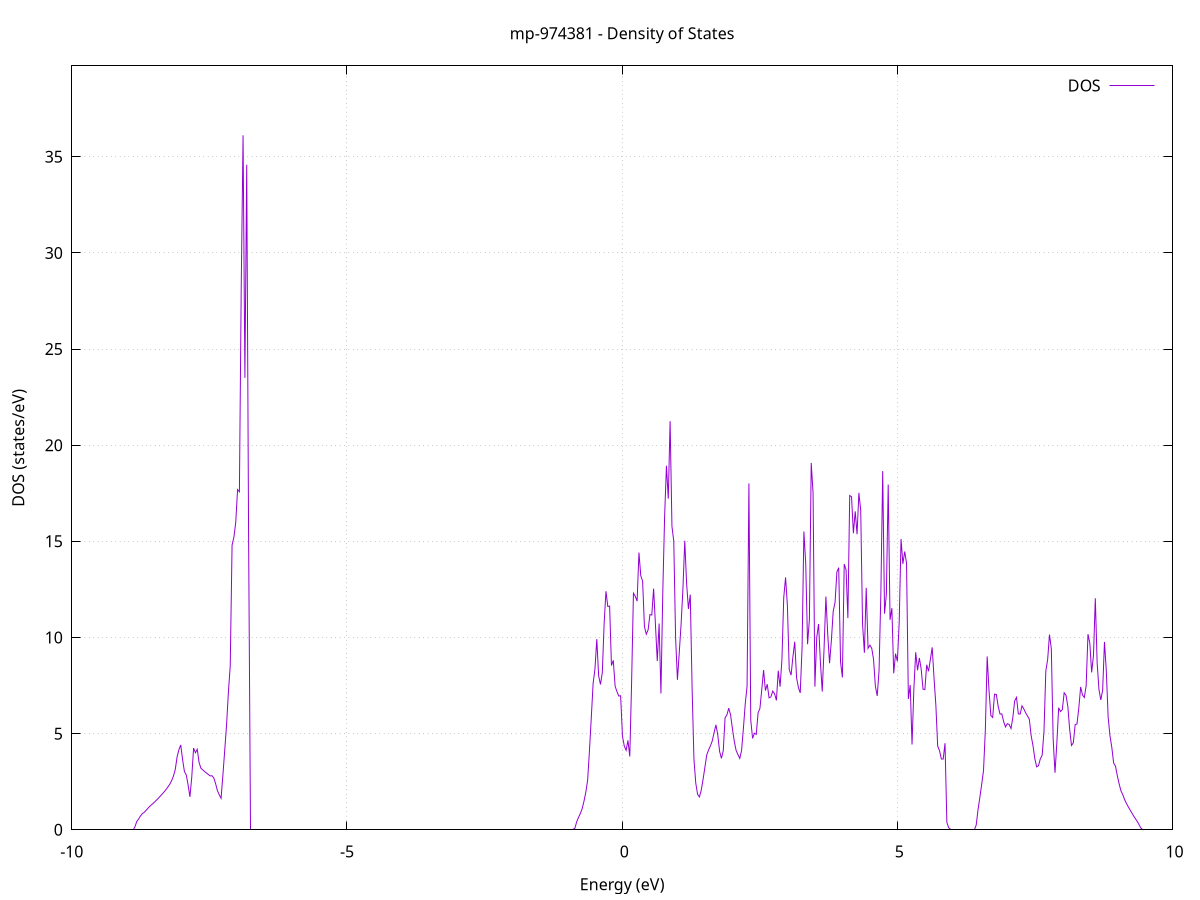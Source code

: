 set title 'mp-974381 - Density of States'
set xlabel 'Energy (eV)'
set ylabel 'DOS (states/eV)'
set grid
set xrange [-10:10]
set yrange [0:39.729]
set xzeroaxis lt -1
set terminal png size 800,600
set output 'mp-974381_dos_gnuplot.png'
plot '-' using 1:2 with lines title 'DOS'
-43.553200 0.000000
-43.519900 0.000000
-43.486600 0.000000
-43.453300 0.000000
-43.420000 0.000000
-43.386700 0.000000
-43.353400 0.000000
-43.320100 0.000000
-43.286700 0.000000
-43.253400 0.000000
-43.220100 0.000000
-43.186800 0.000000
-43.153500 0.000000
-43.120200 0.000000
-43.086900 0.000000
-43.053600 0.000000
-43.020300 0.000000
-42.987000 0.000000
-42.953700 0.000000
-42.920400 0.000000
-42.887100 0.000000
-42.853800 0.000000
-42.820500 0.000000
-42.787200 0.000000
-42.753900 0.000000
-42.720600 0.000000
-42.687300 0.000000
-42.654000 0.000000
-42.620700 0.000000
-42.587400 0.000000
-42.554100 0.000000
-42.520800 0.000000
-42.487500 0.000000
-42.454200 0.000000
-42.420900 0.000000
-42.387600 0.000000
-42.354300 0.000000
-42.321000 0.000000
-42.287700 0.000000
-42.254400 0.000000
-42.221100 0.000000
-42.187800 0.000000
-42.154500 0.000000
-42.121200 0.000000
-42.087900 0.000000
-42.054600 0.000000
-42.021300 0.000000
-41.988000 0.000000
-41.954700 0.000000
-41.921400 0.000000
-41.888100 0.000000
-41.854800 0.000000
-41.821500 0.000000
-41.788200 0.000000
-41.754900 0.000000
-41.721600 0.000000
-41.688300 0.000000
-41.655000 0.000000
-41.621700 0.000000
-41.588400 0.000000
-41.555100 0.000000
-41.521800 0.000000
-41.488500 0.000000
-41.455100 0.000000
-41.421800 0.000000
-41.388500 0.000000
-41.355200 0.000000
-41.321900 0.000000
-41.288600 0.000000
-41.255300 0.000000
-41.222000 0.000000
-41.188700 0.000000
-41.155400 0.000000
-41.122100 0.000000
-41.088800 0.000000
-41.055500 0.000000
-41.022200 0.000000
-40.988900 0.000000
-40.955600 0.000000
-40.922300 0.000000
-40.889000 0.000000
-40.855700 0.000000
-40.822400 0.000000
-40.789100 0.000000
-40.755800 0.000000
-40.722500 0.000000
-40.689200 0.000000
-40.655900 0.000000
-40.622600 0.000000
-40.589300 0.000000
-40.556000 0.000000
-40.522700 763.088700
-40.489400 0.000000
-40.456100 0.000000
-40.422800 0.000000
-40.389500 0.000000
-40.356200 0.000000
-40.322900 0.000000
-40.289600 0.000000
-40.256300 0.000000
-40.223000 0.000000
-40.189700 0.000000
-40.156400 0.000000
-40.123100 0.000000
-40.089800 0.000000
-40.056500 0.000000
-40.023200 0.000000
-39.989900 0.000000
-39.956600 0.000000
-39.923300 0.000000
-39.890000 0.000000
-39.856700 0.000000
-39.823400 0.000000
-39.790100 0.000000
-39.756800 0.000000
-39.723500 0.000000
-39.690200 0.000000
-39.656900 0.000000
-39.623500 0.000000
-39.590200 0.000000
-39.556900 0.000000
-39.523600 0.000000
-39.490300 0.000000
-39.457000 0.000000
-39.423700 0.000000
-39.390400 0.000000
-39.357100 0.000000
-39.323800 0.000000
-39.290500 0.000000
-39.257200 0.000000
-39.223900 0.000000
-39.190600 0.000000
-39.157300 0.000000
-39.124000 0.000000
-39.090700 0.000000
-39.057400 0.000000
-39.024100 0.000000
-38.990800 0.000000
-38.957500 0.000000
-38.924200 0.000000
-38.890900 0.000000
-38.857600 0.000000
-38.824300 0.000000
-38.791000 0.000000
-38.757700 0.000000
-38.724400 0.000000
-38.691100 0.000000
-38.657800 0.000000
-38.624500 0.000000
-38.591200 0.000000
-38.557900 0.000000
-38.524600 0.000000
-38.491300 0.000000
-38.458000 0.000000
-38.424700 0.000000
-38.391400 0.000000
-38.358100 0.000000
-38.324800 0.000000
-38.291500 0.000000
-38.258200 0.000000
-38.224900 0.000000
-38.191600 0.000000
-38.158300 0.000000
-38.125000 0.000000
-38.091700 0.000000
-38.058400 0.000000
-38.025100 0.000000
-37.991800 0.000000
-37.958500 0.000000
-37.925200 0.000000
-37.891900 0.000000
-37.858600 0.000000
-37.825200 0.000000
-37.791900 0.000000
-37.758600 0.000000
-37.725300 0.000000
-37.692000 0.000000
-37.658700 0.000000
-37.625400 0.000000
-37.592100 0.000000
-37.558800 0.000000
-37.525500 0.000000
-37.492200 0.000000
-37.458900 0.000000
-37.425600 0.000000
-37.392300 0.000000
-37.359000 0.000000
-37.325700 0.000000
-37.292400 0.000000
-37.259100 0.000000
-37.225800 0.000000
-37.192500 0.000000
-37.159200 0.000000
-37.125900 0.000000
-37.092600 0.000000
-37.059300 0.000000
-37.026000 0.000000
-36.992700 0.000000
-36.959400 0.000000
-36.926100 0.000000
-36.892800 0.000000
-36.859500 0.000000
-36.826200 0.000000
-36.792900 0.000000
-36.759600 0.000000
-36.726300 0.000000
-36.693000 0.000000
-36.659700 0.000000
-36.626400 0.000000
-36.593100 0.000000
-36.559800 0.000000
-36.526500 0.000000
-36.493200 0.000000
-36.459900 0.000000
-36.426600 0.000000
-36.393300 0.000000
-36.360000 0.000000
-36.326700 0.000000
-36.293400 0.000000
-36.260100 0.000000
-36.226800 0.000000
-36.193500 0.000000
-36.160200 0.000000
-36.126900 0.000000
-36.093600 0.000000
-36.060300 0.000000
-36.027000 0.000000
-35.993600 0.000000
-35.960300 0.000000
-35.927000 0.000000
-35.893700 0.000000
-35.860400 0.000000
-35.827100 0.000000
-35.793800 0.000000
-35.760500 0.000000
-35.727200 0.000000
-35.693900 0.000000
-35.660600 0.000000
-35.627300 0.000000
-35.594000 0.000000
-35.560700 0.000000
-35.527400 0.000000
-35.494100 0.000000
-35.460800 0.000000
-35.427500 0.000000
-35.394200 0.000000
-35.360900 0.000000
-35.327600 0.000000
-35.294300 0.000000
-35.261000 0.000000
-35.227700 0.000000
-35.194400 0.000000
-35.161100 0.000000
-35.127800 0.000000
-35.094500 0.000000
-35.061200 0.000000
-35.027900 0.000000
-34.994600 0.000000
-34.961300 0.000000
-34.928000 0.000000
-34.894700 0.000000
-34.861400 0.000000
-34.828100 0.000000
-34.794800 0.000000
-34.761500 0.000000
-34.728200 0.000000
-34.694900 0.000000
-34.661600 0.000000
-34.628300 0.000000
-34.595000 0.000000
-34.561700 0.000000
-34.528400 0.000000
-34.495100 0.000000
-34.461800 0.000000
-34.428500 0.000000
-34.395200 0.000000
-34.361900 0.000000
-34.328600 0.000000
-34.295300 0.000000
-34.262000 0.000000
-34.228700 0.000000
-34.195400 0.000000
-34.162000 0.000000
-34.128700 0.000000
-34.095400 0.000000
-34.062100 0.000000
-34.028800 0.000000
-33.995500 0.000000
-33.962200 0.000000
-33.928900 0.000000
-33.895600 0.000000
-33.862300 0.000000
-33.829000 0.000000
-33.795700 0.000000
-33.762400 0.000000
-33.729100 0.000000
-33.695800 0.000000
-33.662500 0.000000
-33.629200 0.000000
-33.595900 0.000000
-33.562600 0.000000
-33.529300 0.000000
-33.496000 0.000000
-33.462700 0.000000
-33.429400 0.000000
-33.396100 0.000000
-33.362800 0.000000
-33.329500 0.000000
-33.296200 0.000000
-33.262900 0.000000
-33.229600 0.000000
-33.196300 0.000000
-33.163000 0.000000
-33.129700 0.000000
-33.096400 0.000000
-33.063100 0.000000
-33.029800 0.000000
-32.996500 0.000000
-32.963200 0.000000
-32.929900 0.000000
-32.896600 0.000000
-32.863300 0.000000
-32.830000 0.000000
-32.796700 0.000000
-32.763400 0.000000
-32.730100 0.000000
-32.696800 0.000000
-32.663500 0.000000
-32.630200 0.000000
-32.596900 0.000000
-32.563600 0.000000
-32.530300 0.000000
-32.497000 0.000000
-32.463700 0.000000
-32.430400 0.000000
-32.397100 0.000000
-32.363800 0.000000
-32.330400 0.000000
-32.297100 0.000000
-32.263800 0.000000
-32.230500 0.000000
-32.197200 0.000000
-32.163900 0.000000
-32.130600 0.000000
-32.097300 0.000000
-32.064000 0.000000
-32.030700 0.000000
-31.997400 0.000000
-31.964100 0.000000
-31.930800 0.000000
-31.897500 0.000000
-31.864200 0.000000
-31.830900 0.000000
-31.797600 0.000000
-31.764300 0.000000
-31.731000 0.000000
-31.697700 0.000000
-31.664400 0.000000
-31.631100 0.000000
-31.597800 0.000000
-31.564500 0.000000
-31.531200 0.000000
-31.497900 0.000000
-31.464600 0.000000
-31.431300 0.000000
-31.398000 0.000000
-31.364700 0.000000
-31.331400 0.000000
-31.298100 0.000000
-31.264800 0.000000
-31.231500 0.000000
-31.198200 0.000000
-31.164900 0.000000
-31.131600 0.000000
-31.098300 0.000000
-31.065000 0.000000
-31.031700 0.000000
-30.998400 0.000000
-30.965100 0.000000
-30.931800 0.000000
-30.898500 0.000000
-30.865200 0.000000
-30.831900 0.000000
-30.798600 0.000000
-30.765300 0.000000
-30.732000 0.000000
-30.698700 0.000000
-30.665400 0.000000
-30.632100 0.000000
-30.598800 0.000000
-30.565500 0.000000
-30.532200 0.000000
-30.498800 0.000000
-30.465500 0.000000
-30.432200 0.000000
-30.398900 0.000000
-30.365600 0.000000
-30.332300 0.000000
-30.299000 0.000000
-30.265700 0.000000
-30.232400 0.000000
-30.199100 0.000000
-30.165800 0.000000
-30.132500 0.000000
-30.099200 0.000000
-30.065900 0.000000
-30.032600 0.000000
-29.999300 0.000000
-29.966000 0.000000
-29.932700 0.000000
-29.899400 0.000000
-29.866100 0.000000
-29.832800 0.000000
-29.799500 0.000000
-29.766200 0.000000
-29.732900 0.000000
-29.699600 0.000000
-29.666300 0.000000
-29.633000 0.000000
-29.599700 0.000000
-29.566400 0.000000
-29.533100 0.000000
-29.499800 0.000000
-29.466500 0.000000
-29.433200 0.000000
-29.399900 0.000000
-29.366600 0.000000
-29.333300 0.000000
-29.300000 0.000000
-29.266700 0.000000
-29.233400 0.000000
-29.200100 0.000000
-29.166800 0.000000
-29.133500 0.000000
-29.100200 0.000000
-29.066900 0.000000
-29.033600 0.000000
-29.000300 0.000000
-28.967000 0.000000
-28.933700 0.000000
-28.900400 0.000000
-28.867100 0.000000
-28.833800 0.000000
-28.800500 0.000000
-28.767200 0.000000
-28.733900 0.000000
-28.700500 0.000000
-28.667200 0.000000
-28.633900 0.000000
-28.600600 0.000000
-28.567300 0.000000
-28.534000 0.000000
-28.500700 0.000000
-28.467400 0.000000
-28.434100 0.000000
-28.400800 0.000000
-28.367500 0.000000
-28.334200 0.000000
-28.300900 0.000000
-28.267600 0.000000
-28.234300 0.000000
-28.201000 0.000000
-28.167700 0.000000
-28.134400 0.000000
-28.101100 0.000000
-28.067800 0.000000
-28.034500 0.000000
-28.001200 0.000000
-27.967900 0.000000
-27.934600 0.000000
-27.901300 0.000000
-27.868000 0.000000
-27.834700 0.000000
-27.801400 0.000000
-27.768100 0.000000
-27.734800 0.000000
-27.701500 0.000000
-27.668200 0.000000
-27.634900 0.000000
-27.601600 0.000000
-27.568300 0.000000
-27.535000 0.000000
-27.501700 0.000000
-27.468400 0.000000
-27.435100 0.000000
-27.401800 0.000000
-27.368500 0.000000
-27.335200 0.000000
-27.301900 0.000000
-27.268600 0.000000
-27.235300 0.000000
-27.202000 0.000000
-27.168700 0.000000
-27.135400 0.000000
-27.102100 0.000000
-27.068800 0.000000
-27.035500 0.000000
-27.002200 0.000000
-26.968900 0.000000
-26.935600 0.000000
-26.902300 0.000000
-26.868900 0.000000
-26.835600 0.000000
-26.802300 0.000000
-26.769000 0.000000
-26.735700 0.000000
-26.702400 0.000000
-26.669100 0.000000
-26.635800 0.000000
-26.602500 0.000000
-26.569200 0.000000
-26.535900 0.000000
-26.502600 0.000000
-26.469300 0.000000
-26.436000 0.000000
-26.402700 0.000000
-26.369400 0.000000
-26.336100 0.000000
-26.302800 0.000000
-26.269500 0.000000
-26.236200 0.000000
-26.202900 0.000000
-26.169600 0.000000
-26.136300 0.000000
-26.103000 0.000000
-26.069700 0.000000
-26.036400 0.000000
-26.003100 0.000000
-25.969800 0.000000
-25.936500 0.000000
-25.903200 0.000000
-25.869900 0.000000
-25.836600 0.000000
-25.803300 0.000000
-25.770000 0.000000
-25.736700 0.000000
-25.703400 0.000000
-25.670100 0.000000
-25.636800 0.000000
-25.603500 0.000000
-25.570200 0.000000
-25.536900 0.000000
-25.503600 0.000000
-25.470300 0.000000
-25.437000 0.000000
-25.403700 0.000000
-25.370400 0.000000
-25.337100 0.000000
-25.303800 0.000000
-25.270500 0.000000
-25.237200 0.000000
-25.203900 0.000000
-25.170600 0.000000
-25.137300 0.000000
-25.104000 0.000000
-25.070700 0.000000
-25.037300 0.000000
-25.004000 0.000000
-24.970700 0.000000
-24.937400 0.000000
-24.904100 0.000000
-24.870800 0.000000
-24.837500 0.000000
-24.804200 0.000000
-24.770900 0.000000
-24.737600 0.000000
-24.704300 0.000000
-24.671000 0.000000
-24.637700 0.000000
-24.604400 0.000000
-24.571100 0.000000
-24.537800 0.000000
-24.504500 0.000000
-24.471200 0.000000
-24.437900 0.000000
-24.404600 0.000000
-24.371300 0.000000
-24.338000 0.000000
-24.304700 0.000000
-24.271400 0.000000
-24.238100 0.000000
-24.204800 0.000000
-24.171500 0.000000
-24.138200 0.000000
-24.104900 0.000000
-24.071600 0.000000
-24.038300 0.000000
-24.005000 0.000000
-23.971700 0.000000
-23.938400 0.000000
-23.905100 0.000000
-23.871800 0.000000
-23.838500 0.000000
-23.805200 0.000000
-23.771900 0.000000
-23.738600 0.000000
-23.705300 0.000000
-23.672000 0.000000
-23.638700 0.000000
-23.605400 0.000000
-23.572100 0.000000
-23.538800 0.000000
-23.505500 0.000000
-23.472200 0.000000
-23.438900 0.000000
-23.405600 0.000000
-23.372300 0.000000
-23.339000 0.000000
-23.305700 0.000000
-23.272400 0.000000
-23.239100 0.000000
-23.205700 0.000000
-23.172400 0.000000
-23.139100 0.000000
-23.105800 0.000000
-23.072500 0.000000
-23.039200 0.000000
-23.005900 0.000000
-22.972600 0.000000
-22.939300 0.000000
-22.906000 0.000000
-22.872700 0.000000
-22.839400 0.000000
-22.806100 0.000000
-22.772800 0.000000
-22.739500 0.000000
-22.706200 0.000000
-22.672900 0.000000
-22.639600 0.000000
-22.606300 0.000000
-22.573000 0.000000
-22.539700 0.000000
-22.506400 0.000000
-22.473100 0.000000
-22.439800 0.000000
-22.406500 0.000000
-22.373200 0.000000
-22.339900 0.000000
-22.306600 0.000000
-22.273300 0.000000
-22.240000 0.000000
-22.206700 0.000000
-22.173400 0.000000
-22.140100 0.000000
-22.106800 0.000000
-22.073500 0.000000
-22.040200 0.000000
-22.006900 0.000000
-21.973600 0.000000
-21.940300 0.000000
-21.907000 0.000000
-21.873700 0.000000
-21.840400 0.000000
-21.807100 0.000000
-21.773800 0.000000
-21.740500 0.000000
-21.707200 0.000000
-21.673900 0.000000
-21.640600 0.000000
-21.607300 0.000000
-21.574000 0.000000
-21.540700 0.000000
-21.507400 0.000000
-21.474100 0.000000
-21.440800 0.000000
-21.407500 0.000000
-21.374100 0.000000
-21.340800 0.000000
-21.307500 0.000000
-21.274200 0.000000
-21.240900 0.000000
-21.207600 0.000000
-21.174300 0.000000
-21.141000 0.000000
-21.107700 0.000000
-21.074400 0.000000
-21.041100 0.000000
-21.007800 0.000000
-20.974500 0.000000
-20.941200 0.000000
-20.907900 0.000000
-20.874600 0.000000
-20.841300 0.000000
-20.808000 0.000000
-20.774700 0.000000
-20.741400 0.000000
-20.708100 0.000000
-20.674800 0.000000
-20.641500 0.000000
-20.608200 0.000000
-20.574900 0.000000
-20.541600 0.000000
-20.508300 0.000000
-20.475000 0.000000
-20.441700 0.000000
-20.408400 0.000000
-20.375100 0.000000
-20.341800 0.000000
-20.308500 0.000000
-20.275200 0.000000
-20.241900 0.000000
-20.208600 0.000000
-20.175300 0.000000
-20.142000 0.000000
-20.108700 0.000000
-20.075400 0.000000
-20.042100 0.000000
-20.008800 0.000000
-19.975500 0.000000
-19.942200 0.000000
-19.908900 0.000000
-19.875600 0.000000
-19.842300 0.000000
-19.809000 0.000000
-19.775700 0.000000
-19.742400 0.000000
-19.709100 0.000000
-19.675800 0.000000
-19.642500 0.000000
-19.609200 0.000000
-19.575800 0.000000
-19.542500 0.000000
-19.509200 0.000000
-19.475900 0.000000
-19.442600 0.000000
-19.409300 0.000000
-19.376000 0.000000
-19.342700 0.000000
-19.309400 0.000000
-19.276100 0.000000
-19.242800 0.000000
-19.209500 0.000000
-19.176200 0.000000
-19.142900 0.000000
-19.109600 0.000000
-19.076300 0.000000
-19.043000 0.000000
-19.009700 0.000000
-18.976400 0.000000
-18.943100 0.000000
-18.909800 0.000000
-18.876500 0.000000
-18.843200 0.000000
-18.809900 0.000000
-18.776600 0.000000
-18.743300 0.000000
-18.710000 0.000000
-18.676700 0.000000
-18.643400 0.000000
-18.610100 0.000000
-18.576800 0.000000
-18.543500 0.000000
-18.510200 0.000000
-18.476900 0.000000
-18.443600 0.000000
-18.410300 0.000000
-18.377000 0.000000
-18.343700 0.000000
-18.310400 0.000000
-18.277100 0.000000
-18.243800 0.000000
-18.210500 0.000000
-18.177200 0.000000
-18.143900 0.000000
-18.110600 0.000000
-18.077300 0.000000
-18.044000 0.000000
-18.010700 0.000000
-17.977400 0.000000
-17.944100 0.000000
-17.910800 0.000000
-17.877500 0.000000
-17.844200 0.000000
-17.810900 0.000000
-17.777600 0.000000
-17.744200 0.000000
-17.710900 0.000000
-17.677600 0.000000
-17.644300 0.000000
-17.611000 0.000000
-17.577700 0.000000
-17.544400 0.000000
-17.511100 0.000000
-17.477800 0.000000
-17.444500 0.000000
-17.411200 0.000000
-17.377900 0.000000
-17.344600 0.000000
-17.311300 0.000000
-17.278000 0.000000
-17.244700 0.000000
-17.211400 0.000000
-17.178100 0.000000
-17.144800 0.000000
-17.111500 0.000000
-17.078200 0.000000
-17.044900 0.000000
-17.011600 0.000000
-16.978300 0.000000
-16.945000 0.000000
-16.911700 0.000000
-16.878400 0.000000
-16.845100 0.000000
-16.811800 0.000000
-16.778500 0.000000
-16.745200 0.000000
-16.711900 0.000000
-16.678600 0.000000
-16.645300 0.000000
-16.612000 0.000000
-16.578700 0.000000
-16.545400 0.000000
-16.512100 0.000000
-16.478800 0.000000
-16.445500 0.000000
-16.412200 0.000000
-16.378900 0.000000
-16.345600 0.000000
-16.312300 0.000000
-16.279000 0.000000
-16.245700 0.000000
-16.212400 0.000000
-16.179100 0.000000
-16.145800 0.000000
-16.112500 0.000000
-16.079200 0.000000
-16.045900 0.000000
-16.012600 0.000000
-15.979300 0.000000
-15.946000 0.000000
-15.912600 0.000000
-15.879300 0.000000
-15.846000 0.000000
-15.812700 0.000000
-15.779400 0.000000
-15.746100 0.000000
-15.712800 0.000000
-15.679500 0.000000
-15.646200 0.000000
-15.612900 0.000000
-15.579600 0.000000
-15.546300 0.000000
-15.513000 0.000000
-15.479700 0.000000
-15.446400 0.000000
-15.413100 0.000000
-15.379800 0.000000
-15.346500 0.000000
-15.313200 0.000000
-15.279900 0.000000
-15.246600 0.000000
-15.213300 0.000000
-15.180000 0.000000
-15.146700 0.000000
-15.113400 0.000000
-15.080100 0.000000
-15.046800 0.000000
-15.013500 0.000000
-14.980200 0.000000
-14.946900 0.000000
-14.913600 0.000000
-14.880300 0.000000
-14.847000 0.000000
-14.813700 0.000000
-14.780400 0.000000
-14.747100 0.000000
-14.713800 0.000000
-14.680500 0.000000
-14.647200 0.000000
-14.613900 0.000000
-14.580600 0.000000
-14.547300 0.000000
-14.514000 0.000000
-14.480700 0.000000
-14.447400 0.000000
-14.414100 0.000000
-14.380800 0.000000
-14.347500 0.000000
-14.314200 0.000000
-14.280900 0.000000
-14.247600 0.000000
-14.214300 0.000000
-14.181000 0.000000
-14.147700 0.000000
-14.114400 0.000000
-14.081000 0.000000
-14.047700 0.000000
-14.014400 0.000000
-13.981100 0.000000
-13.947800 0.000000
-13.914500 0.000000
-13.881200 0.000000
-13.847900 0.000000
-13.814600 0.000000
-13.781300 0.000000
-13.748000 0.000000
-13.714700 0.000000
-13.681400 0.000000
-13.648100 0.000000
-13.614800 0.000000
-13.581500 0.000000
-13.548200 0.000000
-13.514900 0.000000
-13.481600 0.000000
-13.448300 0.000000
-13.415000 0.000000
-13.381700 0.000000
-13.348400 0.000000
-13.315100 0.000000
-13.281800 0.000000
-13.248500 0.000000
-13.215200 0.000000
-13.181900 0.000000
-13.148600 0.000000
-13.115300 0.000000
-13.082000 0.000000
-13.048700 0.000000
-13.015400 0.000000
-12.982100 0.000000
-12.948800 0.000000
-12.915500 0.000000
-12.882200 0.000000
-12.848900 0.000000
-12.815600 0.000000
-12.782300 0.000000
-12.749000 0.000000
-12.715700 0.000000
-12.682400 0.000000
-12.649100 0.000000
-12.615800 0.000000
-12.582500 0.000000
-12.549200 0.000000
-12.515900 0.000000
-12.482600 0.000000
-12.449300 0.000000
-12.416000 0.000000
-12.382700 0.000000
-12.349400 0.000000
-12.316100 0.000000
-12.282800 0.000000
-12.249400 0.000000
-12.216100 0.000000
-12.182800 0.000000
-12.149500 0.000000
-12.116200 0.000000
-12.082900 0.000000
-12.049600 0.000000
-12.016300 0.000000
-11.983000 0.000000
-11.949700 0.000000
-11.916400 0.000000
-11.883100 0.000000
-11.849800 0.000000
-11.816500 0.000000
-11.783200 0.000000
-11.749900 0.000000
-11.716600 0.000000
-11.683300 0.000000
-11.650000 0.000000
-11.616700 0.000000
-11.583400 0.000000
-11.550100 0.000000
-11.516800 0.000000
-11.483500 0.000000
-11.450200 0.000000
-11.416900 0.000000
-11.383600 0.000000
-11.350300 0.000000
-11.317000 0.000000
-11.283700 0.000000
-11.250400 0.000000
-11.217100 0.000000
-11.183800 0.000000
-11.150500 0.000000
-11.117200 0.000000
-11.083900 0.000000
-11.050600 0.000000
-11.017300 0.000000
-10.984000 0.000000
-10.950700 0.000000
-10.917400 0.000000
-10.884100 0.000000
-10.850800 0.000000
-10.817500 0.000000
-10.784200 0.000000
-10.750900 0.000000
-10.717600 0.000000
-10.684300 0.000000
-10.651000 0.000000
-10.617700 0.000000
-10.584400 0.000000
-10.551100 0.000000
-10.517800 0.000000
-10.484500 0.000000
-10.451100 0.000000
-10.417800 0.000000
-10.384500 0.000000
-10.351200 0.000000
-10.317900 0.000000
-10.284600 0.000000
-10.251300 0.000000
-10.218000 0.000000
-10.184700 0.000000
-10.151400 0.000000
-10.118100 0.000000
-10.084800 0.000000
-10.051500 0.000000
-10.018200 0.000000
-9.984900 0.000000
-9.951600 0.000000
-9.918300 0.000000
-9.885000 0.000000
-9.851700 0.000000
-9.818400 0.000000
-9.785100 0.000000
-9.751800 0.000000
-9.718500 0.000000
-9.685200 0.000000
-9.651900 0.000000
-9.618600 0.000000
-9.585300 0.000000
-9.552000 0.000000
-9.518700 0.000000
-9.485400 0.000000
-9.452100 0.000000
-9.418800 0.000000
-9.385500 0.000000
-9.352200 0.000000
-9.318900 0.000000
-9.285600 0.000000
-9.252300 0.000000
-9.219000 0.000000
-9.185700 0.000000
-9.152400 0.000000
-9.119100 0.000000
-9.085800 0.000000
-9.052500 0.000000
-9.019200 0.000000
-8.985900 0.000000
-8.952600 0.000000
-8.919300 0.000000
-8.886000 0.000000
-8.852700 0.153100
-8.819400 0.431200
-8.786100 0.558100
-8.752800 0.713400
-8.719500 0.837500
-8.686200 0.902100
-8.652900 1.001500
-8.619500 1.106400
-8.586200 1.212900
-8.552900 1.296400
-8.519600 1.382500
-8.486300 1.469400
-8.453000 1.564000
-8.419700 1.664800
-8.386400 1.768000
-8.353100 1.871900
-8.319800 1.980000
-8.286500 2.098500
-8.253200 2.226600
-8.219900 2.370400
-8.186600 2.549600
-8.153300 2.792100
-8.120000 3.133800
-8.086700 3.788700
-8.053400 4.168700
-8.020100 4.411200
-7.986800 3.644300
-7.953500 3.032700
-7.920200 2.853500
-7.886900 2.334900
-7.853600 1.712200
-7.820300 2.733500
-7.787000 4.249000
-7.753700 4.008200
-7.720400 4.185900
-7.687100 3.498300
-7.653800 3.200800
-7.620500 3.116100
-7.587200 3.032200
-7.553900 2.955400
-7.520600 2.879100
-7.487300 2.801500
-7.454000 2.813500
-7.420700 2.703600
-7.387400 2.405100
-7.354100 2.035000
-7.320800 1.818500
-7.287500 1.637000
-7.254200 2.853300
-7.220900 4.139000
-7.187600 5.466000
-7.154300 7.166600
-7.121000 8.520100
-7.087700 14.806400
-7.054400 15.217500
-7.021100 15.991300
-6.987800 17.692200
-6.954500 17.578500
-6.921200 28.267400
-6.887900 36.117600
-6.854600 23.501900
-6.821300 34.585900
-6.787900 15.440900
-6.754600 0.000000
-6.721300 0.000000
-6.688000 0.000000
-6.654700 0.000000
-6.621400 0.000000
-6.588100 0.000000
-6.554800 0.000000
-6.521500 0.000000
-6.488200 0.000000
-6.454900 0.000000
-6.421600 0.000000
-6.388300 0.000000
-6.355000 0.000000
-6.321700 0.000000
-6.288400 0.000000
-6.255100 0.000000
-6.221800 0.000000
-6.188500 0.000000
-6.155200 0.000000
-6.121900 0.000000
-6.088600 0.000000
-6.055300 0.000000
-6.022000 0.000000
-5.988700 0.000000
-5.955400 0.000000
-5.922100 0.000000
-5.888800 0.000000
-5.855500 0.000000
-5.822200 0.000000
-5.788900 0.000000
-5.755600 0.000000
-5.722300 0.000000
-5.689000 0.000000
-5.655700 0.000000
-5.622400 0.000000
-5.589100 0.000000
-5.555800 0.000000
-5.522500 0.000000
-5.489200 0.000000
-5.455900 0.000000
-5.422600 0.000000
-5.389300 0.000000
-5.356000 0.000000
-5.322700 0.000000
-5.289400 0.000000
-5.256100 0.000000
-5.222800 0.000000
-5.189500 0.000000
-5.156200 0.000000
-5.122900 0.000000
-5.089600 0.000000
-5.056300 0.000000
-5.023000 0.000000
-4.989700 0.000000
-4.956300 0.000000
-4.923000 0.000000
-4.889700 0.000000
-4.856400 0.000000
-4.823100 0.000000
-4.789800 0.000000
-4.756500 0.000000
-4.723200 0.000000
-4.689900 0.000000
-4.656600 0.000000
-4.623300 0.000000
-4.590000 0.000000
-4.556700 0.000000
-4.523400 0.000000
-4.490100 0.000000
-4.456800 0.000000
-4.423500 0.000000
-4.390200 0.000000
-4.356900 0.000000
-4.323600 0.000000
-4.290300 0.000000
-4.257000 0.000000
-4.223700 0.000000
-4.190400 0.000000
-4.157100 0.000000
-4.123800 0.000000
-4.090500 0.000000
-4.057200 0.000000
-4.023900 0.000000
-3.990600 0.000000
-3.957300 0.000000
-3.924000 0.000000
-3.890700 0.000000
-3.857400 0.000000
-3.824100 0.000000
-3.790800 0.000000
-3.757500 0.000000
-3.724200 0.000000
-3.690900 0.000000
-3.657600 0.000000
-3.624300 0.000000
-3.591000 0.000000
-3.557700 0.000000
-3.524400 0.000000
-3.491100 0.000000
-3.457800 0.000000
-3.424500 0.000000
-3.391200 0.000000
-3.357900 0.000000
-3.324600 0.000000
-3.291300 0.000000
-3.258000 0.000000
-3.224700 0.000000
-3.191400 0.000000
-3.158100 0.000000
-3.124700 0.000000
-3.091400 0.000000
-3.058100 0.000000
-3.024800 0.000000
-2.991500 0.000000
-2.958200 0.000000
-2.924900 0.000000
-2.891600 0.000000
-2.858300 0.000000
-2.825000 0.000000
-2.791700 0.000000
-2.758400 0.000000
-2.725100 0.000000
-2.691800 0.000000
-2.658500 0.000000
-2.625200 0.000000
-2.591900 0.000000
-2.558600 0.000000
-2.525300 0.000000
-2.492000 0.000000
-2.458700 0.000000
-2.425400 0.000000
-2.392100 0.000000
-2.358800 0.000000
-2.325500 0.000000
-2.292200 0.000000
-2.258900 0.000000
-2.225600 0.000000
-2.192300 0.000000
-2.159000 0.000000
-2.125700 0.000000
-2.092400 0.000000
-2.059100 0.000000
-2.025800 0.000000
-1.992500 0.000000
-1.959200 0.000000
-1.925900 0.000000
-1.892600 0.000000
-1.859300 0.000000
-1.826000 0.000000
-1.792700 0.000000
-1.759400 0.000000
-1.726100 0.000000
-1.692800 0.000000
-1.659500 0.000000
-1.626200 0.000000
-1.592900 0.000000
-1.559600 0.000000
-1.526300 0.000000
-1.493000 0.000000
-1.459700 0.000000
-1.426400 0.000000
-1.393100 0.000000
-1.359800 0.000000
-1.326400 0.000000
-1.293100 0.000000
-1.259800 0.000000
-1.226500 0.000000
-1.193200 0.000000
-1.159900 0.000000
-1.126600 0.000000
-1.093300 0.000000
-1.060000 0.000000
-1.026700 0.000000
-0.993400 0.000000
-0.960100 0.000000
-0.926800 0.000000
-0.893500 0.000000
-0.860200 0.067100
-0.826900 0.404900
-0.793600 0.642600
-0.760300 0.838000
-0.727000 1.093900
-0.693700 1.483300
-0.660400 1.949400
-0.627100 2.578100
-0.593800 4.125800
-0.560500 5.844200
-0.527200 7.616400
-0.493900 8.367000
-0.460600 9.913800
-0.427300 8.009200
-0.394000 7.557900
-0.360700 8.162800
-0.327400 10.710200
-0.294100 12.405800
-0.260800 11.615300
-0.227500 11.632800
-0.194200 8.541000
-0.160900 8.812700
-0.127600 7.462300
-0.094300 7.186100
-0.061000 6.955300
-0.027700 6.971100
0.005600 4.871700
0.038900 4.356200
0.072200 4.132600
0.105500 4.649500
0.138800 3.810600
0.172100 7.699000
0.205400 12.303900
0.238700 12.140200
0.272000 11.892100
0.305300 14.417100
0.338600 13.211300
0.371900 12.932100
0.405200 10.560400
0.438500 10.172900
0.471800 10.396100
0.505200 11.193800
0.538500 11.168800
0.571800 12.541800
0.605100 10.662300
0.638400 8.775000
0.671700 10.724400
0.705000 7.089400
0.738300 12.334300
0.771600 16.284200
0.804900 18.931700
0.838200 17.220900
0.871500 21.250500
0.904800 15.782600
0.938100 15.002800
0.971400 9.977700
1.004700 7.800000
1.038000 9.222200
1.071300 10.701100
1.104600 12.541200
1.137900 15.031100
1.171200 12.810000
1.204500 11.486000
1.237800 12.230300
1.271100 7.359400
1.304400 3.678600
1.337700 2.425800
1.371000 1.841300
1.404300 1.708500
1.437600 2.061900
1.470900 2.630400
1.504200 3.260500
1.537500 3.898500
1.570800 4.153100
1.604100 4.366000
1.637400 4.620500
1.670700 5.056100
1.704000 5.457200
1.737300 4.938000
1.770600 4.077200
1.803900 3.713500
1.837200 4.109200
1.870500 5.831900
1.903800 5.975900
1.937100 6.325300
1.970400 5.973400
2.003700 5.257500
2.037000 4.610200
2.070300 4.132800
2.103600 3.909800
2.136900 3.711200
2.170200 4.129500
2.203500 5.284600
2.236800 6.552800
2.270100 7.472400
2.303400 18.014100
2.336800 5.703500
2.370100 4.754700
2.403400 5.020700
2.436700 4.963400
2.470000 6.084100
2.503300 6.309000
2.536600 7.275200
2.569900 8.306700
2.603200 7.238900
2.636500 7.569300
2.669800 6.860800
2.703100 6.914700
2.736400 7.213000
2.769700 7.073300
2.803000 6.729600
2.836300 8.271800
2.869600 7.444100
2.902900 8.828700
2.936200 12.072400
2.969500 13.123700
3.002800 11.669900
3.036100 8.331200
3.069400 8.042000
3.102700 8.988800
3.136000 9.780200
3.169300 7.910300
3.202600 7.398700
3.235900 7.116800
3.269200 9.472600
3.302500 15.512300
3.335800 13.845200
3.369100 9.650300
3.402400 10.940400
3.435700 19.077300
3.469000 17.510200
3.502300 7.443400
3.535600 9.999700
3.568900 10.701600
3.602200 8.725800
3.635500 7.187700
3.668800 9.416300
3.702100 12.128900
3.735400 10.168200
3.768700 8.660400
3.802000 9.856400
3.835300 11.373700
3.868600 11.824000
3.901900 13.409100
3.935200 13.633300
3.968500 8.723800
4.001800 7.923400
4.035100 13.816800
4.068400 13.522100
4.101700 11.012500
4.135000 17.383900
4.168400 17.318500
4.201700 15.421700
4.235000 16.559100
4.268300 15.370700
4.301600 17.521800
4.334900 16.620500
4.368200 10.707600
4.401500 9.206900
4.434800 12.585300
4.468100 9.439300
4.501400 9.602300
4.534700 9.442300
4.568000 8.860000
4.601300 7.466000
4.634600 6.961800
4.667900 8.272000
4.701200 12.331000
4.734500 18.656800
4.767800 11.238600
4.801100 12.259300
4.834400 17.953300
4.867700 10.920800
4.901000 11.525500
4.934300 8.137700
4.967600 9.158900
5.000900 8.759400
5.034200 10.799000
5.067500 15.124300
5.100800 13.831100
5.134100 14.470200
5.167400 13.867700
5.200700 6.806000
5.234000 7.529600
5.267300 4.434800
5.300600 7.319600
5.333900 9.232500
5.367200 8.298200
5.400500 8.936700
5.433800 8.347900
5.467100 7.313800
5.500400 7.293400
5.533700 8.580700
5.567000 8.243200
5.600300 8.852000
5.633600 9.486200
5.666900 7.895800
5.700200 6.484900
5.733500 4.345600
5.766800 4.112600
5.800100 3.683100
5.833400 3.676600
5.866700 4.501100
5.900000 0.386900
5.933300 0.111000
5.966700 0.020600
6.000000 0.000000
6.033300 0.000000
6.066600 0.000000
6.099900 0.000000
6.133200 0.000000
6.166500 0.000000
6.199800 0.000000
6.233100 0.000000
6.266400 0.000000
6.299700 0.000000
6.333000 0.000000
6.366300 0.000000
6.399600 0.000000
6.432900 0.240100
6.466200 1.038300
6.499500 1.679500
6.532800 2.360800
6.566100 3.083600
6.599400 5.181200
6.632700 9.015200
6.666000 7.247100
6.699300 5.944900
6.732600 5.840300
6.765900 7.052100
6.799200 7.036500
6.832500 6.419000
6.865800 6.019800
6.899100 6.026100
6.932400 5.618700
6.965700 5.348900
6.999000 5.520400
7.032300 5.476600
7.065600 5.265900
7.098900 5.838400
7.132200 6.700300
7.165500 6.887300
7.198800 6.027300
7.232100 6.020300
7.265400 6.446200
7.298700 6.284500
7.332000 6.080300
7.365300 5.917800
7.398600 5.744500
7.431900 4.887200
7.465200 4.374500
7.498500 3.698900
7.531800 3.272700
7.565100 3.334500
7.598400 3.689900
7.631700 3.872500
7.665000 5.129800
7.698300 8.260600
7.731600 8.858200
7.764900 10.151400
7.798300 9.414500
7.831600 4.720700
7.864900 2.964600
7.898200 4.486800
7.931500 6.347400
7.964800 6.147000
7.998100 6.247200
8.031400 7.125300
8.064700 6.997800
8.098000 6.422400
8.131300 5.223200
8.164600 4.385200
8.197900 4.520200
8.231200 5.466800
8.264500 5.504400
8.297800 6.344700
8.331100 7.428500
8.364400 7.011300
8.397700 6.879300
8.431000 7.490900
8.464300 10.174400
8.497600 9.705400
8.530900 8.185300
8.564200 9.070100
8.597500 12.040500
8.630800 8.676100
8.664100 7.287600
8.697400 6.752600
8.730700 7.259100
8.764000 9.771100
8.797300 8.266700
8.830600 5.862000
8.863900 4.892000
8.897200 4.285600
8.930500 3.469700
8.963800 3.307700
8.997100 2.814800
9.030400 2.385500
9.063700 2.023500
9.097000 1.823600
9.130300 1.563400
9.163600 1.365100
9.196900 1.192300
9.230200 1.023600
9.263500 0.863300
9.296800 0.705500
9.330100 0.557900
9.363400 0.418400
9.396700 0.239200
9.430000 0.076200
9.463300 0.005100
9.496600 0.000000
9.529900 0.000000
9.563200 0.000000
9.596500 0.000000
9.629900 0.000000
9.663200 0.000000
9.696500 0.000000
9.729800 0.000000
9.763100 0.000000
9.796400 0.000000
9.829700 0.000000
9.863000 0.000000
9.896300 0.000000
9.929600 0.000000
9.962900 0.000000
9.996200 0.000000
10.029500 0.000000
10.062800 0.000000
10.096100 0.000000
10.129400 0.000000
10.162700 0.000000
10.196000 0.000000
10.229300 0.000000
10.262600 0.000000
10.295900 0.000000
10.329200 0.000000
10.362500 0.000000
10.395800 0.000000
10.429100 0.000000
10.462400 0.000000
10.495700 0.000000
10.529000 0.000000
10.562300 0.000000
10.595600 0.000000
10.628900 0.000000
10.662200 0.000000
10.695500 0.000000
10.728800 0.000000
10.762100 0.000000
10.795400 0.000000
10.828700 0.000000
10.862000 0.000000
10.895300 0.000000
10.928600 0.001000
10.961900 0.006200
10.995200 0.016000
11.028500 0.029700
11.061800 0.044900
11.095100 0.061100
11.128400 0.078200
11.161700 0.096400
11.195000 0.115600
11.228300 0.126500
11.261600 0.136200
11.294900 0.148400
11.328200 0.161600
11.361500 0.182600
11.394800 0.260100
11.428100 0.683900
11.461500 0.831700
11.494800 0.962400
11.528100 1.129800
11.561400 1.346200
11.594700 1.613100
11.628000 1.940300
11.661300 2.344900
11.694600 3.037400
11.727900 3.035000
11.761200 3.481600
11.794500 3.347800
11.827800 3.209900
11.861100 3.159800
11.894400 3.123000
11.927700 3.621900
11.961000 3.698400
11.994300 3.535500
12.027600 3.272000
12.060900 3.112700
12.094200 3.353800
12.127500 3.610900
12.160800 3.519100
12.194100 3.676600
12.227400 3.928500
12.260700 4.064200
12.294000 4.476100
12.327300 4.043000
12.360600 3.921600
12.393900 3.807400
12.427200 3.631000
12.460500 3.142500
12.493800 2.831200
12.527100 3.603200
12.560400 3.969300
12.593700 4.536300
12.627000 4.556700
12.660300 5.113800
12.693600 6.052800
12.726900 7.629800
12.760200 6.379200
12.793500 6.409500
12.826800 5.606400
12.860100 5.607800
12.893400 5.613300
12.926700 6.388000
12.960000 6.567500
12.993300 6.969400
13.026600 7.188300
13.059900 7.022900
13.093200 6.400600
13.126500 6.064900
13.159800 5.978200
13.193100 6.106100
13.226400 6.428300
13.259700 6.245600
13.293100 5.961100
13.326400 6.109000
13.359700 6.429000
13.393000 6.332300
13.426300 5.958000
13.459600 5.976500
13.492900 5.927500
13.526200 6.367300
13.559500 6.161800
13.592800 5.640000
13.626100 5.268400
13.659400 5.098200
13.692700 4.761000
13.726000 4.832100
13.759300 4.883300
13.792600 5.130200
13.825900 5.318200
13.859200 5.372700
13.892500 5.224100
13.925800 4.348600
13.959100 4.163600
13.992400 4.630100
14.025700 4.881900
14.059000 4.670100
14.092300 5.064600
14.125600 5.573000
14.158900 5.816800
14.192200 5.633000
14.225500 5.876500
14.258800 7.201100
14.292100 5.956100
14.325400 5.198400
14.358700 6.779200
14.392000 8.214200
14.425300 8.224400
14.458600 7.996000
14.491900 6.204500
14.525200 5.699500
14.558500 6.208500
14.591800 6.392600
14.625100 6.361200
14.658400 6.648600
14.691700 6.732700
14.725000 7.172600
14.758300 8.227200
14.791600 8.880100
14.824900 7.666300
14.858200 7.750800
14.891500 8.241400
14.924800 7.681300
14.958100 7.768800
14.991400 8.278000
15.024700 7.859700
15.058000 7.823900
15.091400 7.458200
15.124700 6.702800
15.158000 6.206400
15.191300 6.752400
15.224600 7.816500
15.257900 7.579500
15.291200 7.194100
15.324500 7.594900
15.357800 7.745200
15.391100 7.642600
15.424400 7.308600
15.457700 6.459300
15.491000 7.330100
15.524300 8.248100
15.557600 7.640900
15.590900 7.891100
15.624200 9.458200
15.657500 7.309700
15.690800 7.498300
15.724100 7.503300
15.757400 7.155400
15.790700 6.857800
15.824000 7.513300
15.857300 9.915600
15.890600 9.711700
15.923900 9.878500
15.957200 10.633000
15.990500 8.622800
16.023800 7.370500
16.057100 8.173500
16.090400 8.448300
16.123700 8.556700
16.157000 8.315000
16.190300 7.715800
16.223600 7.192000
16.256900 7.287800
16.290200 7.793400
16.323500 6.929800
16.356800 7.965500
16.390100 7.112300
16.423400 6.853000
16.456700 6.624900
16.490000 8.029500
16.523300 9.440500
16.556600 12.380700
16.589900 8.896400
16.623200 7.039600
16.656500 6.395500
16.689800 6.380600
16.723100 6.751700
16.756400 7.030100
16.789700 6.339600
16.823000 6.173400
16.856300 6.007200
16.889600 5.229500
16.923000 5.734900
16.956300 5.099400
16.989600 4.926600
17.022900 5.298700
17.056200 4.928500
17.089500 5.419800
17.122800 5.403400
17.156100 5.502800
17.189400 5.297600
17.222700 5.839300
17.256000 5.671900
17.289300 6.538800
17.322600 6.192200
17.355900 6.320100
17.389200 6.982700
17.422500 7.508900
17.455800 7.645400
17.489100 6.750900
17.522400 6.183500
17.555700 5.930800
17.589000 5.688100
17.622300 6.103600
17.655600 6.872400
17.688900 6.657200
17.722200 6.640900
17.755500 6.568700
17.788800 6.609400
17.822100 6.906800
17.855400 6.680100
17.888700 6.263900
17.922000 7.359800
17.955300 7.288800
17.988600 6.124700
18.021900 7.558700
18.055200 8.660500
18.088500 7.960700
18.121800 6.472600
18.155100 6.128400
18.188400 7.501000
18.221700 7.206000
18.255000 7.114700
18.288300 6.698900
18.321600 6.024600
18.354900 5.665200
18.388200 5.411200
18.421500 5.306700
18.454800 5.090600
18.488100 5.808100
18.521400 5.144700
18.554700 5.772800
18.588000 6.751300
18.621300 6.391800
18.654600 5.938700
18.687900 4.922900
18.721200 4.273100
18.754600 3.723900
18.787900 2.989600
18.821200 3.551100
18.854500 5.155600
18.887800 4.501400
18.921100 4.253500
18.954400 3.552500
18.987700 2.881200
19.021000 2.499500
19.054300 2.923200
19.087600 3.945400
19.120900 5.178800
19.154200 6.077500
19.187500 6.234400
19.220800 6.028300
19.254100 6.154100
19.287400 5.351500
19.320700 4.686700
19.354000 4.409100
19.387300 3.613100
19.420600 2.391400
19.453900 1.810900
19.487200 1.467200
19.520500 1.306200
19.553800 1.210800
19.587100 1.111000
19.620400 1.079000
19.653700 1.094600
19.687000 1.024100
19.720300 0.882500
19.753600 0.674700
19.786900 0.476500
19.820200 0.345800
19.853500 0.254000
19.886800 0.134600
19.920100 0.035700
19.953400 0.015900
19.986700 0.004300
20.020000 0.000000
20.053300 0.000000
20.086600 0.000000
20.119900 0.000000
20.153200 0.000000
20.186500 0.000000
20.219800 0.000000
20.253100 0.000000
20.286400 0.000000
20.319700 0.000000
20.353000 0.000000
20.386300 0.000000
20.419600 0.000000
20.452900 0.000000
20.486200 0.000000
20.519500 0.000000
20.552800 0.000000
20.586200 0.000000
20.619500 0.000000
20.652800 0.000000
20.686100 0.000000
20.719400 0.000000
20.752700 0.000000
20.786000 0.000000
20.819300 0.000000
20.852600 0.000000
20.885900 0.000000
20.919200 0.000000
20.952500 0.000000
20.985800 0.000000
21.019100 0.000000
21.052400 0.000000
21.085700 0.000000
21.119000 0.000000
21.152300 0.000000
21.185600 0.000000
21.218900 0.000000
21.252200 0.000000
21.285500 0.000000
21.318800 0.000000
21.352100 0.000000
21.385400 0.000000
21.418700 0.000000
21.452000 0.000000
21.485300 0.000000
21.518600 0.000000
21.551900 0.000000
21.585200 0.000000
21.618500 0.000000
21.651800 0.000000
21.685100 0.000000
21.718400 0.000000
21.751700 0.000000
21.785000 0.000000
21.818300 0.000000
21.851600 0.000000
21.884900 0.000000
21.918200 0.000000
21.951500 0.000000
21.984800 0.000000
22.018100 0.000000
22.051400 0.000000
22.084700 0.000000
22.118000 0.000000
22.151300 0.000000
22.184600 0.000000
22.217900 0.000000
22.251200 0.000000
22.284500 0.000000
22.317800 0.000000
22.351100 0.000000
22.384400 0.000000
22.417800 0.000000
22.451100 0.000000
22.484400 0.000000
22.517700 0.000000
22.551000 0.000000
22.584300 0.000000
22.617600 0.000000
22.650900 0.000000
22.684200 0.000000
22.717500 0.000000
22.750800 0.000000
22.784100 0.000000
22.817400 0.000000
22.850700 0.000000
22.884000 0.000000
22.917300 0.000000
22.950600 0.000000
22.983900 0.000000
23.017200 0.000000
23.050500 0.000000
e
